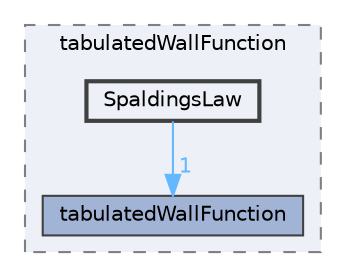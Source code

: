 digraph "applications/utilities/preProcessing/wallFunctionTable/tabulatedWallFunction/SpaldingsLaw"
{
 // LATEX_PDF_SIZE
  bgcolor="transparent";
  edge [fontname=Helvetica,fontsize=10,labelfontname=Helvetica,labelfontsize=10];
  node [fontname=Helvetica,fontsize=10,shape=box,height=0.2,width=0.4];
  compound=true
  subgraph clusterdir_9d6d4bfa5eea1af8e55384bbf07dd9db {
    graph [ bgcolor="#edf0f7", pencolor="grey50", label="tabulatedWallFunction", fontname=Helvetica,fontsize=10 style="filled,dashed", URL="dir_9d6d4bfa5eea1af8e55384bbf07dd9db.html",tooltip=""]
  dir_84484b4bbc0b7304a2ca4f93bbec51bc [label="tabulatedWallFunction", fillcolor="#a2b4d6", color="grey25", style="filled", URL="dir_84484b4bbc0b7304a2ca4f93bbec51bc.html",tooltip=""];
  dir_ad3f5a484c4caac15afa342421ea43cf [label="SpaldingsLaw", fillcolor="#edf0f7", color="grey25", style="filled,bold", URL="dir_ad3f5a484c4caac15afa342421ea43cf.html",tooltip=""];
  }
  dir_ad3f5a484c4caac15afa342421ea43cf->dir_84484b4bbc0b7304a2ca4f93bbec51bc [headlabel="1", labeldistance=1.5 headhref="dir_003676_003959.html" href="dir_003676_003959.html" color="steelblue1" fontcolor="steelblue1"];
}
